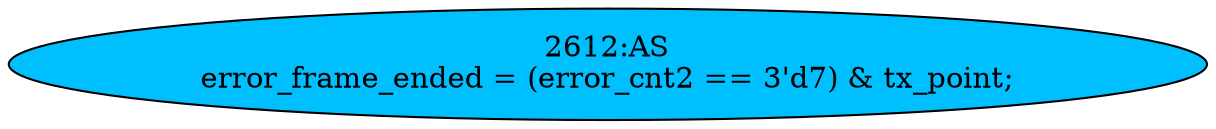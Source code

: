 strict digraph "" {
	node [label="\N"];
	"2612:AS"	 [ast="<pyverilog.vparser.ast.Assign object at 0x7f44f6b5e0d0>",
		def_var="['error_frame_ended']",
		fillcolor=deepskyblue,
		label="2612:AS
error_frame_ended = (error_cnt2 == 3'd7) & tx_point;",
		statements="[]",
		style=filled,
		typ=Assign,
		use_var="['error_cnt2', 'tx_point']"];
}
